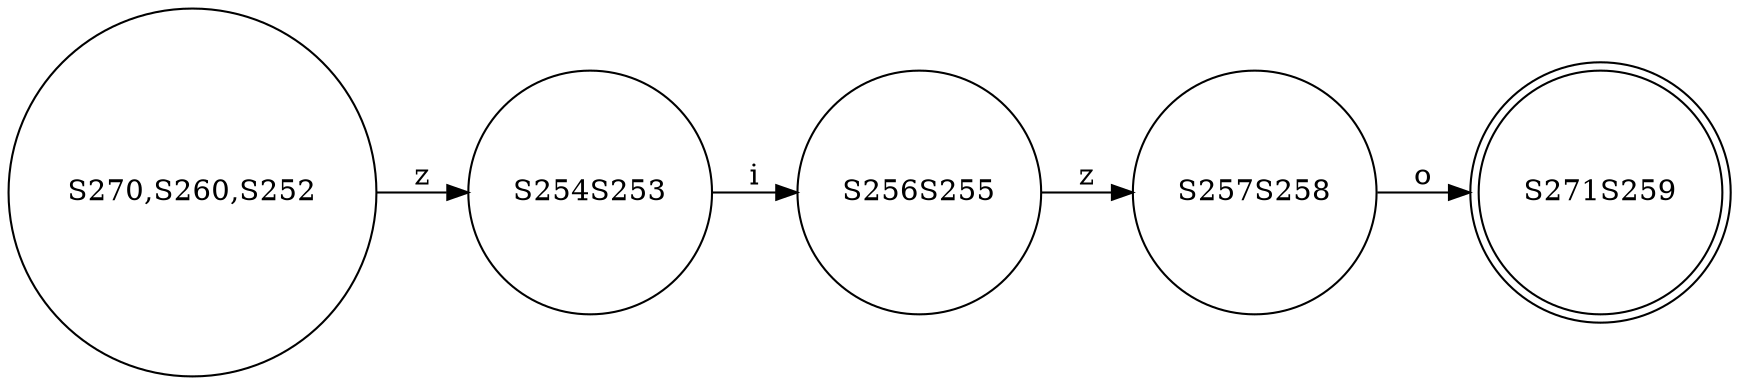 // DFA graph
digraph {
	graph [rankdir=LR]
	"S270,S260,S252" [label="S270,S260,S252" shape=circle]
	"S270,S260,S252" -> S254S253 [label=z]
	S254S253 [label=S254S253 shape=circle]
	S254S253 -> S256S255 [label=i]
	S256S255 [label=S256S255 shape=circle]
	S256S255 -> S257S258 [label=z]
	S257S258 [label=S257S258 shape=circle]
	S257S258 -> S271S259 [label=o]
	S271S259 [label=S271S259 shape=doublecircle]
}
